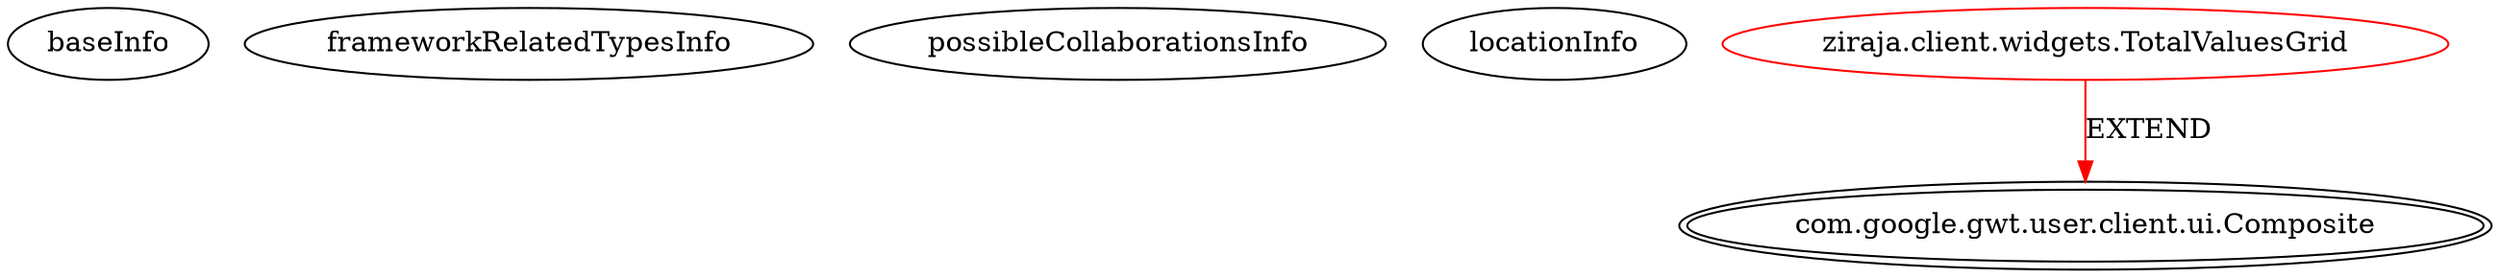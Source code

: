 digraph {
baseInfo[graphId=429,category="extension_graph",isAnonymous=false,possibleRelation=false]
frameworkRelatedTypesInfo[0="com.google.gwt.user.client.ui.Composite"]
possibleCollaborationsInfo[]
locationInfo[projectName="Tok-Ziraja222",filePath="/Tok-Ziraja222/Ziraja222-master/src/ziraja/client/widgets/TotalValuesGrid.java",contextSignature="TotalValuesGrid",graphId="429"]
0[label="ziraja.client.widgets.TotalValuesGrid",vertexType="ROOT_CLIENT_CLASS_DECLARATION",isFrameworkType=false,color=red]
1[label="com.google.gwt.user.client.ui.Composite",vertexType="FRAMEWORK_CLASS_TYPE",isFrameworkType=true,peripheries=2]
0->1[label="EXTEND",color=red]
}
